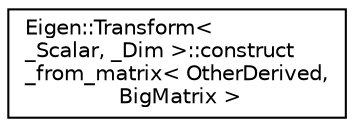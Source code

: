 digraph "Graphical Class Hierarchy"
{
  edge [fontname="Helvetica",fontsize="10",labelfontname="Helvetica",labelfontsize="10"];
  node [fontname="Helvetica",fontsize="10",shape=record];
  rankdir="LR";
  Node1 [label="Eigen::Transform\< \l_Scalar, _Dim \>::construct\l_from_matrix\< OtherDerived,\l BigMatrix \>",height=0.2,width=0.4,color="black", fillcolor="white", style="filled",URL="$struct_eigen_1_1_transform_1_1construct__from__matrix.html"];
}
